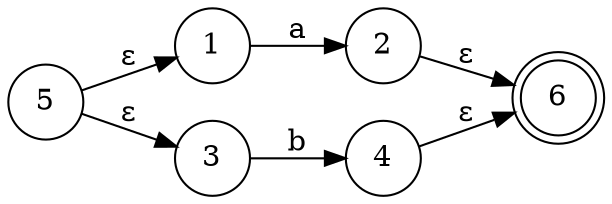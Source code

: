 digraph finite_state_machine {
	rankdir=LR size="8,5"
	node [shape=doublecircle]
	6
	node [shape=circle]
	1 -> 2 [label=a]
	node [shape=circle]
	2 -> 6 [label="ε"]
	node [shape=circle]
	3 -> 4 [label=b]
	node [shape=circle]
	4 -> 6 [label="ε"]
	node [shape=circle]
	5 -> 1 [label="ε"]
	5 -> 3 [label="ε"]
	node [shape=circle]
}
